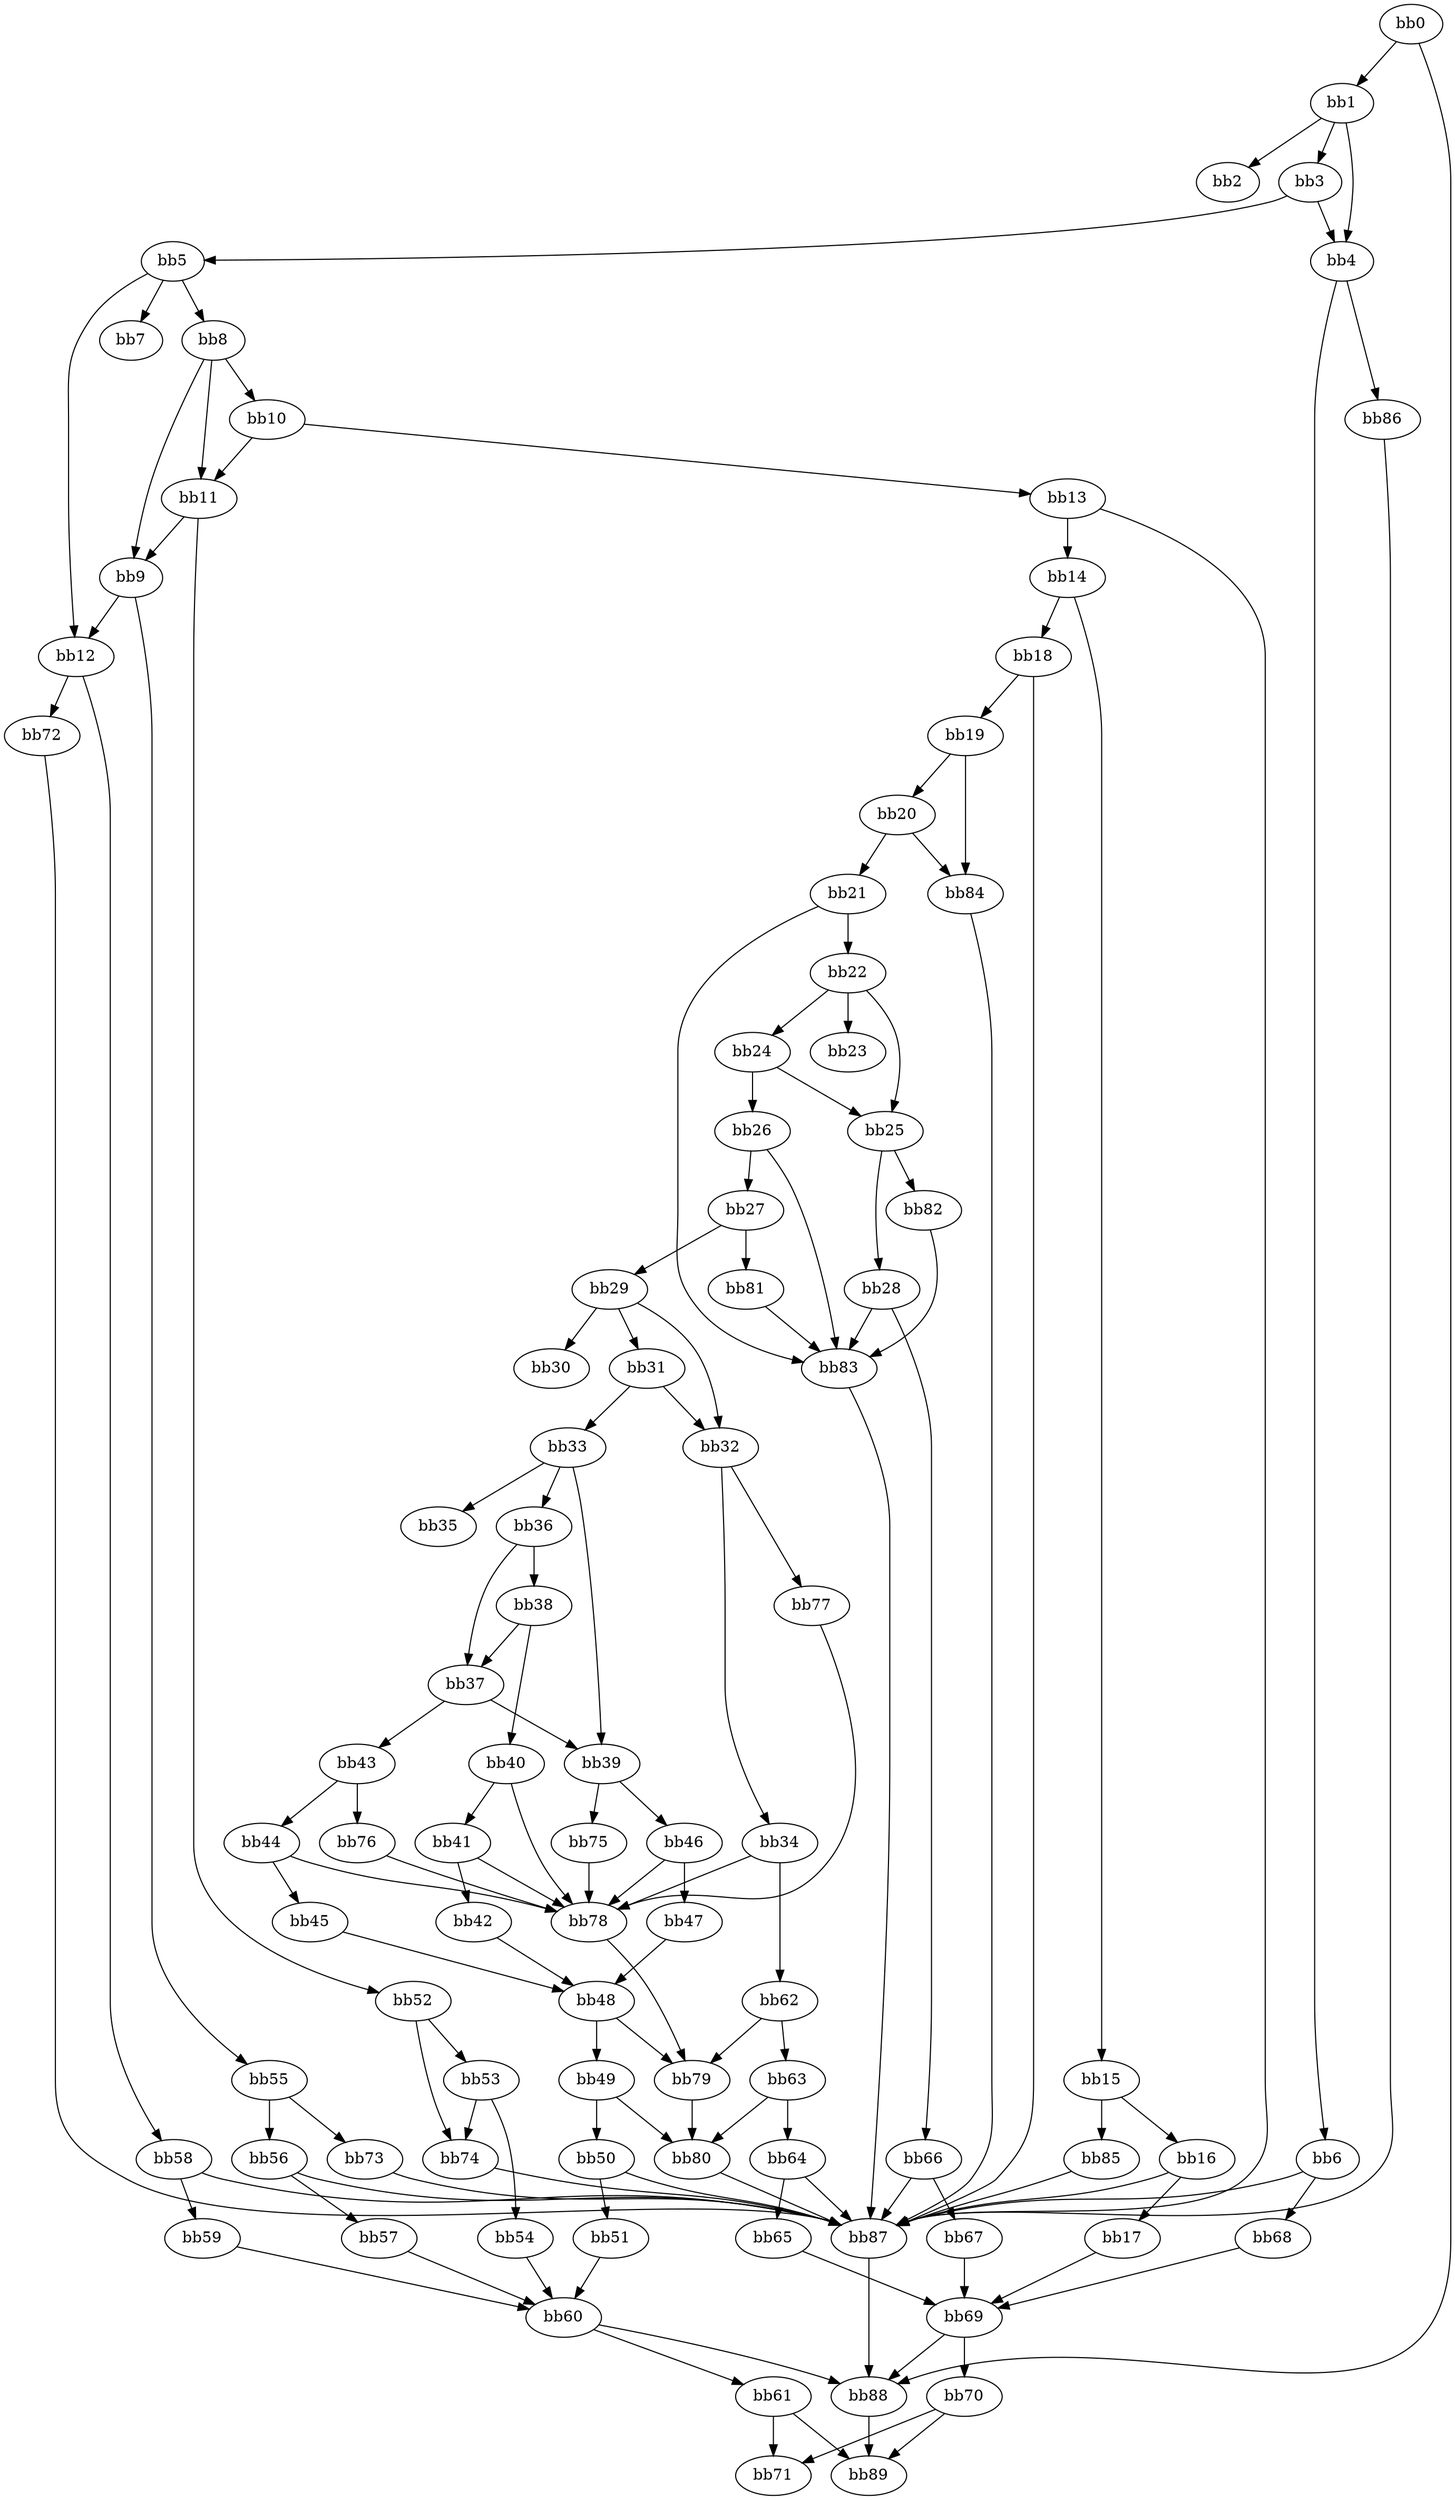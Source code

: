 digraph {
    0 [ label = "bb0\l" ]
    1 [ label = "bb1\l" ]
    2 [ label = "bb2\l" ]
    3 [ label = "bb3\l" ]
    4 [ label = "bb4\l" ]
    5 [ label = "bb5\l" ]
    6 [ label = "bb6\l" ]
    7 [ label = "bb7\l" ]
    8 [ label = "bb8\l" ]
    9 [ label = "bb9\l" ]
    10 [ label = "bb10\l" ]
    11 [ label = "bb11\l" ]
    12 [ label = "bb12\l" ]
    13 [ label = "bb13\l" ]
    14 [ label = "bb14\l" ]
    15 [ label = "bb15\l" ]
    16 [ label = "bb16\l" ]
    17 [ label = "bb17\l" ]
    18 [ label = "bb18\l" ]
    19 [ label = "bb19\l" ]
    20 [ label = "bb20\l" ]
    21 [ label = "bb21\l" ]
    22 [ label = "bb22\l" ]
    23 [ label = "bb23\l" ]
    24 [ label = "bb24\l" ]
    25 [ label = "bb25\l" ]
    26 [ label = "bb26\l" ]
    27 [ label = "bb27\l" ]
    28 [ label = "bb28\l" ]
    29 [ label = "bb29\l" ]
    30 [ label = "bb30\l" ]
    31 [ label = "bb31\l" ]
    32 [ label = "bb32\l" ]
    33 [ label = "bb33\l" ]
    34 [ label = "bb34\l" ]
    35 [ label = "bb35\l" ]
    36 [ label = "bb36\l" ]
    37 [ label = "bb37\l" ]
    38 [ label = "bb38\l" ]
    39 [ label = "bb39\l" ]
    40 [ label = "bb40\l" ]
    41 [ label = "bb41\l" ]
    42 [ label = "bb42\l" ]
    43 [ label = "bb43\l" ]
    44 [ label = "bb44\l" ]
    45 [ label = "bb45\l" ]
    46 [ label = "bb46\l" ]
    47 [ label = "bb47\l" ]
    48 [ label = "bb48\l" ]
    49 [ label = "bb49\l" ]
    50 [ label = "bb50\l" ]
    51 [ label = "bb51\l" ]
    52 [ label = "bb52\l" ]
    53 [ label = "bb53\l" ]
    54 [ label = "bb54\l" ]
    55 [ label = "bb55\l" ]
    56 [ label = "bb56\l" ]
    57 [ label = "bb57\l" ]
    58 [ label = "bb58\l" ]
    59 [ label = "bb59\l" ]
    60 [ label = "bb60\l" ]
    61 [ label = "bb61\l" ]
    62 [ label = "bb62\l" ]
    63 [ label = "bb63\l" ]
    64 [ label = "bb64\l" ]
    65 [ label = "bb65\l" ]
    66 [ label = "bb66\l" ]
    67 [ label = "bb67\l" ]
    68 [ label = "bb68\l" ]
    69 [ label = "bb69\l" ]
    70 [ label = "bb70\l" ]
    71 [ label = "bb71\l" ]
    72 [ label = "bb72\l" ]
    73 [ label = "bb73\l" ]
    74 [ label = "bb74\l" ]
    75 [ label = "bb75\l" ]
    76 [ label = "bb76\l" ]
    77 [ label = "bb77\l" ]
    78 [ label = "bb78\l" ]
    79 [ label = "bb79\l" ]
    80 [ label = "bb80\l" ]
    81 [ label = "bb81\l" ]
    82 [ label = "bb82\l" ]
    83 [ label = "bb83\l" ]
    84 [ label = "bb84\l" ]
    85 [ label = "bb85\l" ]
    86 [ label = "bb86\l" ]
    87 [ label = "bb87\l" ]
    88 [ label = "bb88\l" ]
    89 [ label = "bb89\l" ]
    0 -> 1 [ ]
    0 -> 88 [ ]
    1 -> 2 [ ]
    1 -> 3 [ ]
    1 -> 4 [ ]
    3 -> 4 [ ]
    3 -> 5 [ ]
    4 -> 6 [ ]
    4 -> 86 [ ]
    5 -> 7 [ ]
    5 -> 8 [ ]
    5 -> 12 [ ]
    6 -> 68 [ ]
    6 -> 87 [ ]
    8 -> 9 [ ]
    8 -> 10 [ ]
    8 -> 11 [ ]
    9 -> 12 [ ]
    9 -> 55 [ ]
    10 -> 11 [ ]
    10 -> 13 [ ]
    11 -> 9 [ ]
    11 -> 52 [ ]
    12 -> 58 [ ]
    12 -> 72 [ ]
    13 -> 14 [ ]
    13 -> 87 [ ]
    14 -> 15 [ ]
    14 -> 18 [ ]
    15 -> 16 [ ]
    15 -> 85 [ ]
    16 -> 17 [ ]
    16 -> 87 [ ]
    17 -> 69 [ ]
    18 -> 19 [ ]
    18 -> 87 [ ]
    19 -> 20 [ ]
    19 -> 84 [ ]
    20 -> 21 [ ]
    20 -> 84 [ ]
    21 -> 22 [ ]
    21 -> 83 [ ]
    22 -> 23 [ ]
    22 -> 24 [ ]
    22 -> 25 [ ]
    24 -> 25 [ ]
    24 -> 26 [ ]
    25 -> 28 [ ]
    25 -> 82 [ ]
    26 -> 27 [ ]
    26 -> 83 [ ]
    27 -> 29 [ ]
    27 -> 81 [ ]
    28 -> 66 [ ]
    28 -> 83 [ ]
    29 -> 30 [ ]
    29 -> 31 [ ]
    29 -> 32 [ ]
    31 -> 32 [ ]
    31 -> 33 [ ]
    32 -> 34 [ ]
    32 -> 77 [ ]
    33 -> 35 [ ]
    33 -> 36 [ ]
    33 -> 39 [ ]
    34 -> 62 [ ]
    34 -> 78 [ ]
    36 -> 37 [ ]
    36 -> 38 [ ]
    37 -> 39 [ ]
    37 -> 43 [ ]
    38 -> 37 [ ]
    38 -> 40 [ ]
    39 -> 46 [ ]
    39 -> 75 [ ]
    40 -> 41 [ ]
    40 -> 78 [ ]
    41 -> 42 [ ]
    41 -> 78 [ ]
    42 -> 48 [ ]
    43 -> 44 [ ]
    43 -> 76 [ ]
    44 -> 45 [ ]
    44 -> 78 [ ]
    45 -> 48 [ ]
    46 -> 47 [ ]
    46 -> 78 [ ]
    47 -> 48 [ ]
    48 -> 49 [ ]
    48 -> 79 [ ]
    49 -> 50 [ ]
    49 -> 80 [ ]
    50 -> 51 [ ]
    50 -> 87 [ ]
    51 -> 60 [ ]
    52 -> 53 [ ]
    52 -> 74 [ ]
    53 -> 54 [ ]
    53 -> 74 [ ]
    54 -> 60 [ ]
    55 -> 56 [ ]
    55 -> 73 [ ]
    56 -> 57 [ ]
    56 -> 87 [ ]
    57 -> 60 [ ]
    58 -> 59 [ ]
    58 -> 87 [ ]
    59 -> 60 [ ]
    60 -> 61 [ ]
    60 -> 88 [ ]
    61 -> 71 [ ]
    61 -> 89 [ ]
    62 -> 63 [ ]
    62 -> 79 [ ]
    63 -> 64 [ ]
    63 -> 80 [ ]
    64 -> 65 [ ]
    64 -> 87 [ ]
    65 -> 69 [ ]
    66 -> 67 [ ]
    66 -> 87 [ ]
    67 -> 69 [ ]
    68 -> 69 [ ]
    69 -> 70 [ ]
    69 -> 88 [ ]
    70 -> 71 [ ]
    70 -> 89 [ ]
    72 -> 87 [ ]
    73 -> 87 [ ]
    74 -> 87 [ ]
    75 -> 78 [ ]
    76 -> 78 [ ]
    77 -> 78 [ ]
    78 -> 79 [ ]
    79 -> 80 [ ]
    80 -> 87 [ ]
    81 -> 83 [ ]
    82 -> 83 [ ]
    83 -> 87 [ ]
    84 -> 87 [ ]
    85 -> 87 [ ]
    86 -> 87 [ ]
    87 -> 88 [ ]
    88 -> 89 [ ]
}

